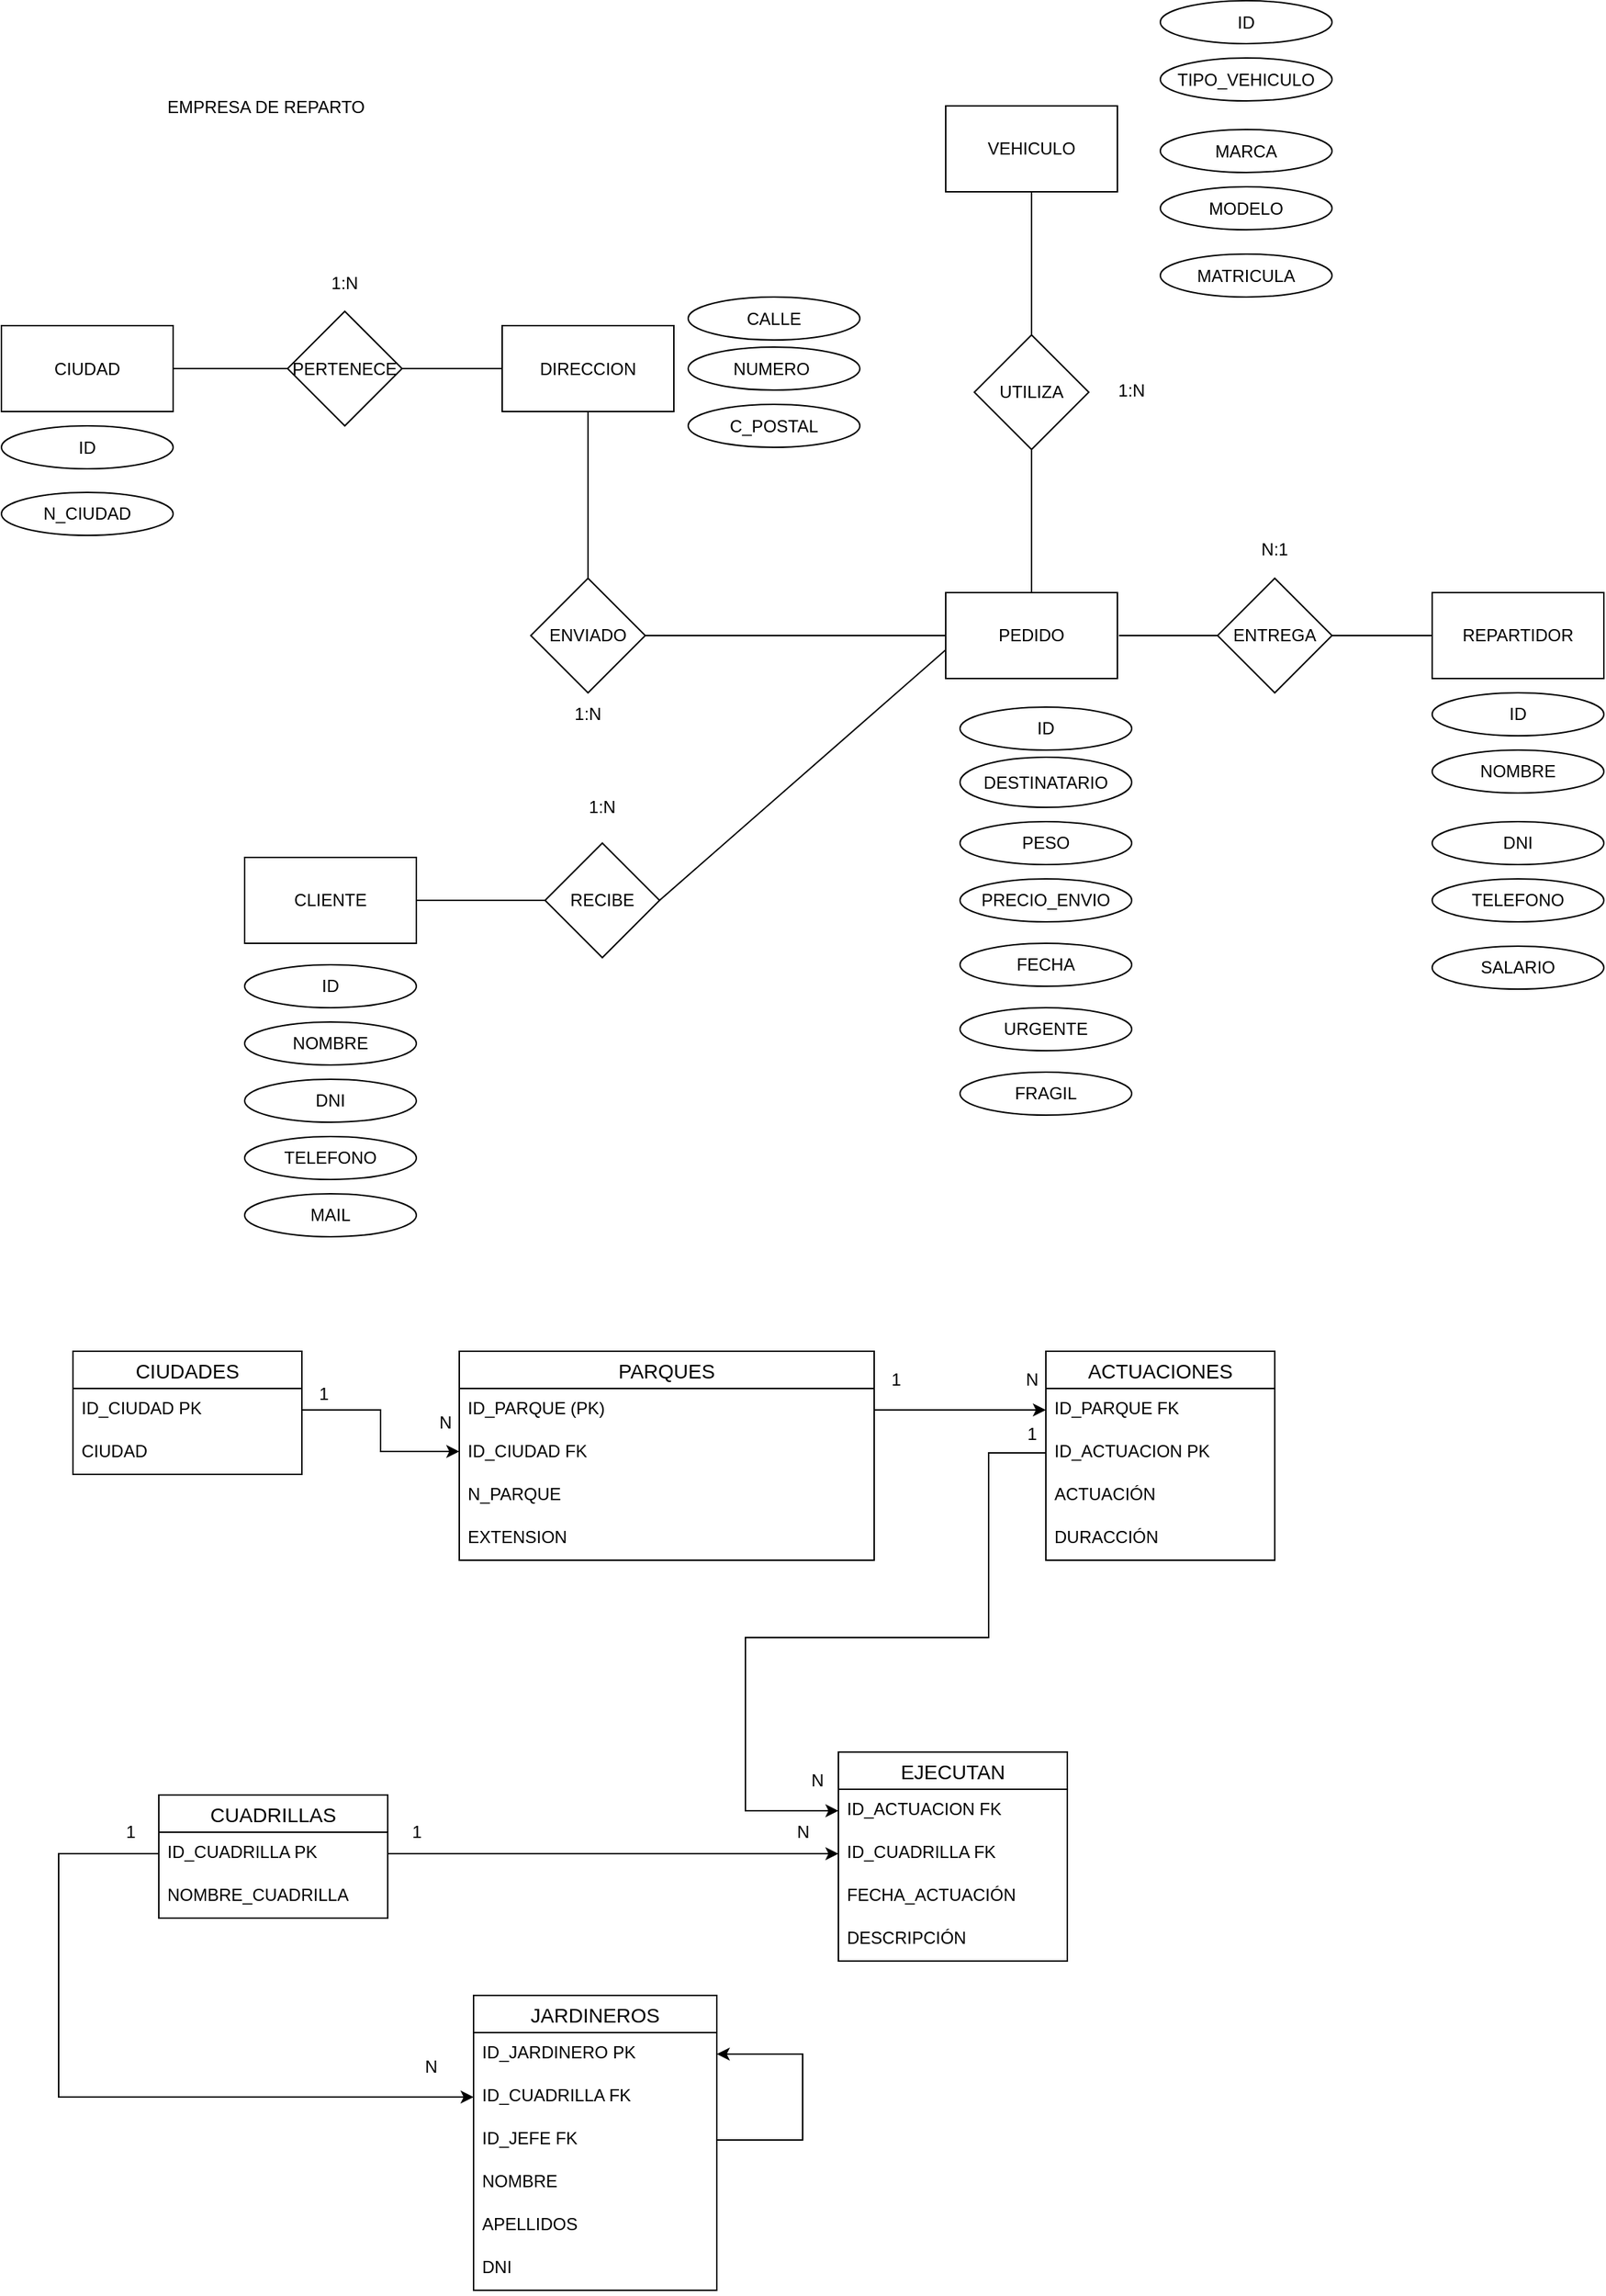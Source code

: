 <mxfile version="14.1.8" type="device"><diagram id="oQgclHZgj1BbhnC9wT2c" name="Página-1"><mxGraphModel dx="1326" dy="806" grid="1" gridSize="10" guides="1" tooltips="1" connect="1" arrows="1" fold="1" page="1" pageScale="1" pageWidth="1169" pageHeight="1654" math="0" shadow="0"><root><mxCell id="0"/><mxCell id="1" parent="0"/><mxCell id="EchYy-JtCHSCQyAU1knJ-1" value="REPARTIDOR" style="rounded=0;whiteSpace=wrap;html=1;" parent="1" vertex="1"><mxGeometry x="1010" y="520" width="120" height="60" as="geometry"/></mxCell><mxCell id="EchYy-JtCHSCQyAU1knJ-3" value="ENTREGA" style="rhombus;whiteSpace=wrap;html=1;" parent="1" vertex="1"><mxGeometry x="860" y="510" width="80" height="80" as="geometry"/></mxCell><mxCell id="EchYy-JtCHSCQyAU1knJ-4" value="RECIBE" style="rhombus;whiteSpace=wrap;html=1;" parent="1" vertex="1"><mxGeometry x="390" y="695" width="80" height="80" as="geometry"/></mxCell><mxCell id="EchYy-JtCHSCQyAU1knJ-5" value="ENVIADO" style="rhombus;whiteSpace=wrap;html=1;" parent="1" vertex="1"><mxGeometry x="380" y="510" width="80" height="80" as="geometry"/></mxCell><mxCell id="EchYy-JtCHSCQyAU1knJ-6" value="PEDIDO" style="rounded=0;whiteSpace=wrap;html=1;" parent="1" vertex="1"><mxGeometry x="670" y="520" width="120" height="60" as="geometry"/></mxCell><mxCell id="EchYy-JtCHSCQyAU1knJ-7" value="CLIENTE" style="rounded=0;whiteSpace=wrap;html=1;" parent="1" vertex="1"><mxGeometry x="180" y="705" width="120" height="60" as="geometry"/></mxCell><mxCell id="EchYy-JtCHSCQyAU1knJ-8" value="CIUDAD" style="rounded=0;whiteSpace=wrap;html=1;" parent="1" vertex="1"><mxGeometry x="10" y="333.5" width="120" height="60" as="geometry"/></mxCell><mxCell id="EchYy-JtCHSCQyAU1knJ-9" value="VEHICULO" style="rounded=0;whiteSpace=wrap;html=1;" parent="1" vertex="1"><mxGeometry x="670" y="180" width="120" height="60" as="geometry"/></mxCell><mxCell id="EchYy-JtCHSCQyAU1knJ-10" value="UTILIZA" style="rhombus;whiteSpace=wrap;html=1;" parent="1" vertex="1"><mxGeometry x="690" y="340" width="80" height="80" as="geometry"/></mxCell><mxCell id="EchYy-JtCHSCQyAU1knJ-14" value="" style="endArrow=none;html=1;exitX=1;exitY=0.5;exitDx=0;exitDy=0;entryX=0;entryY=0.5;entryDx=0;entryDy=0;" parent="1" source="EchYy-JtCHSCQyAU1knJ-7" target="EchYy-JtCHSCQyAU1knJ-4" edge="1"><mxGeometry width="50" height="50" relative="1" as="geometry"><mxPoint x="560" y="820" as="sourcePoint"/><mxPoint x="610" y="770" as="targetPoint"/></mxGeometry></mxCell><mxCell id="EchYy-JtCHSCQyAU1knJ-15" value="" style="endArrow=none;html=1;exitX=1;exitY=0.5;exitDx=0;exitDy=0;entryX=0;entryY=0.5;entryDx=0;entryDy=0;" parent="1" source="EchYy-JtCHSCQyAU1knJ-5" target="EchYy-JtCHSCQyAU1knJ-6" edge="1"><mxGeometry width="50" height="50" relative="1" as="geometry"><mxPoint x="560" y="820" as="sourcePoint"/><mxPoint x="610" y="770" as="targetPoint"/></mxGeometry></mxCell><mxCell id="EchYy-JtCHSCQyAU1knJ-16" value="" style="endArrow=none;html=1;entryX=0;entryY=0.5;entryDx=0;entryDy=0;" parent="1" target="EchYy-JtCHSCQyAU1knJ-3" edge="1"><mxGeometry width="50" height="50" relative="1" as="geometry"><mxPoint x="791" y="550" as="sourcePoint"/><mxPoint x="610" y="770" as="targetPoint"/></mxGeometry></mxCell><mxCell id="EchYy-JtCHSCQyAU1knJ-17" value="" style="endArrow=none;html=1;exitX=1;exitY=0.5;exitDx=0;exitDy=0;entryX=0;entryY=0.5;entryDx=0;entryDy=0;" parent="1" source="EchYy-JtCHSCQyAU1knJ-3" target="EchYy-JtCHSCQyAU1knJ-1" edge="1"><mxGeometry width="50" height="50" relative="1" as="geometry"><mxPoint x="560" y="820" as="sourcePoint"/><mxPoint x="610" y="770" as="targetPoint"/></mxGeometry></mxCell><mxCell id="EchYy-JtCHSCQyAU1knJ-21" value="ID" style="ellipse;whiteSpace=wrap;html=1;" parent="1" vertex="1"><mxGeometry x="10" y="403.5" width="120" height="30" as="geometry"/></mxCell><mxCell id="EchYy-JtCHSCQyAU1knJ-22" value="N_CIUDAD" style="ellipse;whiteSpace=wrap;html=1;" parent="1" vertex="1"><mxGeometry x="10" y="450" width="120" height="30" as="geometry"/></mxCell><mxCell id="EchYy-JtCHSCQyAU1knJ-26" value="ID" style="ellipse;whiteSpace=wrap;html=1;" parent="1" vertex="1"><mxGeometry x="180" y="780" width="120" height="30" as="geometry"/></mxCell><mxCell id="EchYy-JtCHSCQyAU1knJ-27" value="NOMBRE" style="ellipse;whiteSpace=wrap;html=1;" parent="1" vertex="1"><mxGeometry x="180" y="820" width="120" height="30" as="geometry"/></mxCell><mxCell id="EchYy-JtCHSCQyAU1knJ-28" value="CALLE" style="ellipse;whiteSpace=wrap;html=1;" parent="1" vertex="1"><mxGeometry x="490" y="313.5" width="120" height="30" as="geometry"/></mxCell><mxCell id="EchYy-JtCHSCQyAU1knJ-29" value="DESTINATARIO" style="ellipse;whiteSpace=wrap;html=1;" parent="1" vertex="1"><mxGeometry x="680" y="635" width="120" height="35" as="geometry"/></mxCell><mxCell id="EchYy-JtCHSCQyAU1knJ-30" value="DNI" style="ellipse;whiteSpace=wrap;html=1;" parent="1" vertex="1"><mxGeometry x="180" y="860" width="120" height="30" as="geometry"/></mxCell><mxCell id="EchYy-JtCHSCQyAU1knJ-31" value="TELEFONO" style="ellipse;whiteSpace=wrap;html=1;" parent="1" vertex="1"><mxGeometry x="180" y="900" width="120" height="30" as="geometry"/></mxCell><mxCell id="EchYy-JtCHSCQyAU1knJ-32" value="MAIL" style="ellipse;whiteSpace=wrap;html=1;" parent="1" vertex="1"><mxGeometry x="180" y="940" width="120" height="30" as="geometry"/></mxCell><mxCell id="EchYy-JtCHSCQyAU1knJ-33" value="" style="endArrow=none;html=1;entryX=0.5;entryY=1;entryDx=0;entryDy=0;exitX=0.5;exitY=0;exitDx=0;exitDy=0;" parent="1" source="EchYy-JtCHSCQyAU1knJ-6" target="EchYy-JtCHSCQyAU1knJ-10" edge="1"><mxGeometry width="50" height="50" relative="1" as="geometry"><mxPoint x="560" y="740" as="sourcePoint"/><mxPoint x="610" y="690" as="targetPoint"/></mxGeometry></mxCell><mxCell id="EchYy-JtCHSCQyAU1knJ-34" value="" style="endArrow=none;html=1;entryX=0.5;entryY=1;entryDx=0;entryDy=0;exitX=0.5;exitY=0;exitDx=0;exitDy=0;" parent="1" source="EchYy-JtCHSCQyAU1knJ-10" target="EchYy-JtCHSCQyAU1knJ-9" edge="1"><mxGeometry width="50" height="50" relative="1" as="geometry"><mxPoint x="560" y="740" as="sourcePoint"/><mxPoint x="610" y="690" as="targetPoint"/></mxGeometry></mxCell><mxCell id="EchYy-JtCHSCQyAU1knJ-35" value="ID" style="ellipse;whiteSpace=wrap;html=1;" parent="1" vertex="1"><mxGeometry x="680" y="600" width="120" height="30" as="geometry"/></mxCell><mxCell id="EchYy-JtCHSCQyAU1knJ-36" value="PESO" style="ellipse;whiteSpace=wrap;html=1;" parent="1" vertex="1"><mxGeometry x="680" y="680" width="120" height="30" as="geometry"/></mxCell><mxCell id="EchYy-JtCHSCQyAU1knJ-38" value="FRAGIL" style="ellipse;whiteSpace=wrap;html=1;" parent="1" vertex="1"><mxGeometry x="680" y="855" width="120" height="30" as="geometry"/></mxCell><mxCell id="EchYy-JtCHSCQyAU1knJ-39" value="PRECIO_ENVIO" style="ellipse;whiteSpace=wrap;html=1;" parent="1" vertex="1"><mxGeometry x="680" y="720" width="120" height="30" as="geometry"/></mxCell><mxCell id="EchYy-JtCHSCQyAU1knJ-40" value="FECHA" style="ellipse;whiteSpace=wrap;html=1;" parent="1" vertex="1"><mxGeometry x="680" y="765" width="120" height="30" as="geometry"/></mxCell><mxCell id="EchYy-JtCHSCQyAU1knJ-41" value="URGENTE" style="ellipse;whiteSpace=wrap;html=1;" parent="1" vertex="1"><mxGeometry x="680" y="810" width="120" height="30" as="geometry"/></mxCell><mxCell id="EchYy-JtCHSCQyAU1knJ-49" value="DIRECCION" style="rounded=0;whiteSpace=wrap;html=1;" parent="1" vertex="1"><mxGeometry x="360" y="333.5" width="120" height="60" as="geometry"/></mxCell><mxCell id="EchYy-JtCHSCQyAU1knJ-50" value="" style="endArrow=none;html=1;exitX=0.5;exitY=0;exitDx=0;exitDy=0;entryX=0.5;entryY=1;entryDx=0;entryDy=0;" parent="1" source="EchYy-JtCHSCQyAU1knJ-5" target="EchYy-JtCHSCQyAU1knJ-49" edge="1"><mxGeometry width="50" height="50" relative="1" as="geometry"><mxPoint x="560" y="730" as="sourcePoint"/><mxPoint x="610" y="680" as="targetPoint"/></mxGeometry></mxCell><mxCell id="EchYy-JtCHSCQyAU1knJ-51" value="NUMERO&amp;nbsp;" style="ellipse;whiteSpace=wrap;html=1;" parent="1" vertex="1"><mxGeometry x="490" y="348.5" width="120" height="30" as="geometry"/></mxCell><mxCell id="EchYy-JtCHSCQyAU1knJ-52" value="" style="endArrow=none;html=1;exitX=1;exitY=0.5;exitDx=0;exitDy=0;" parent="1" source="EchYy-JtCHSCQyAU1knJ-4" edge="1"><mxGeometry width="50" height="50" relative="1" as="geometry"><mxPoint x="560" y="730" as="sourcePoint"/><mxPoint x="670" y="560" as="targetPoint"/></mxGeometry></mxCell><mxCell id="EchYy-JtCHSCQyAU1knJ-53" value="ID" style="ellipse;whiteSpace=wrap;html=1;" parent="1" vertex="1"><mxGeometry x="1010" y="590" width="120" height="30" as="geometry"/></mxCell><mxCell id="EchYy-JtCHSCQyAU1knJ-54" value="NOMBRE" style="ellipse;whiteSpace=wrap;html=1;" parent="1" vertex="1"><mxGeometry x="1010" y="630" width="120" height="30" as="geometry"/></mxCell><mxCell id="EchYy-JtCHSCQyAU1knJ-55" value="DNI" style="ellipse;whiteSpace=wrap;html=1;" parent="1" vertex="1"><mxGeometry x="1010" y="680" width="120" height="30" as="geometry"/></mxCell><mxCell id="EchYy-JtCHSCQyAU1knJ-56" value="TELEFONO" style="ellipse;whiteSpace=wrap;html=1;" parent="1" vertex="1"><mxGeometry x="1010" y="720" width="120" height="30" as="geometry"/></mxCell><mxCell id="EchYy-JtCHSCQyAU1knJ-57" value="SALARIO" style="ellipse;whiteSpace=wrap;html=1;" parent="1" vertex="1"><mxGeometry x="1010" y="767" width="120" height="30" as="geometry"/></mxCell><mxCell id="EchYy-JtCHSCQyAU1knJ-69" value="ID" style="ellipse;whiteSpace=wrap;html=1;" parent="1" vertex="1"><mxGeometry x="820" y="106.5" width="120" height="30" as="geometry"/></mxCell><mxCell id="EchYy-JtCHSCQyAU1knJ-70" value="TIPO_VEHICULO" style="ellipse;whiteSpace=wrap;html=1;" parent="1" vertex="1"><mxGeometry x="820" y="146.5" width="120" height="30" as="geometry"/></mxCell><mxCell id="EchYy-JtCHSCQyAU1knJ-71" value="MARCA" style="ellipse;whiteSpace=wrap;html=1;" parent="1" vertex="1"><mxGeometry x="820" y="196.5" width="120" height="30" as="geometry"/></mxCell><mxCell id="EchYy-JtCHSCQyAU1knJ-72" value="MODELO" style="ellipse;whiteSpace=wrap;html=1;" parent="1" vertex="1"><mxGeometry x="820" y="236.5" width="120" height="30" as="geometry"/></mxCell><mxCell id="EchYy-JtCHSCQyAU1knJ-73" value="MATRICULA" style="ellipse;whiteSpace=wrap;html=1;" parent="1" vertex="1"><mxGeometry x="820" y="283.5" width="120" height="30" as="geometry"/></mxCell><mxCell id="EchYy-JtCHSCQyAU1knJ-74" value="PERTENECE" style="rhombus;whiteSpace=wrap;html=1;" parent="1" vertex="1"><mxGeometry x="210" y="323.5" width="80" height="80" as="geometry"/></mxCell><mxCell id="EchYy-JtCHSCQyAU1knJ-75" value="" style="endArrow=none;html=1;exitX=1;exitY=0.5;exitDx=0;exitDy=0;entryX=0;entryY=0.5;entryDx=0;entryDy=0;" parent="1" source="EchYy-JtCHSCQyAU1knJ-8" target="EchYy-JtCHSCQyAU1knJ-74" edge="1"><mxGeometry width="50" height="50" relative="1" as="geometry"><mxPoint x="570" y="580" as="sourcePoint"/><mxPoint x="620" y="530" as="targetPoint"/></mxGeometry></mxCell><mxCell id="EchYy-JtCHSCQyAU1knJ-76" value="" style="endArrow=none;html=1;exitX=1;exitY=0.5;exitDx=0;exitDy=0;entryX=0;entryY=0.5;entryDx=0;entryDy=0;" parent="1" source="EchYy-JtCHSCQyAU1knJ-74" target="EchYy-JtCHSCQyAU1knJ-49" edge="1"><mxGeometry width="50" height="50" relative="1" as="geometry"><mxPoint x="570" y="580" as="sourcePoint"/><mxPoint x="620" y="530" as="targetPoint"/></mxGeometry></mxCell><mxCell id="EchYy-JtCHSCQyAU1knJ-77" value="1:N" style="text;html=1;strokeColor=none;fillColor=none;align=center;verticalAlign=middle;whiteSpace=wrap;rounded=0;" parent="1" vertex="1"><mxGeometry x="230" y="293.5" width="40" height="20" as="geometry"/></mxCell><mxCell id="EchYy-JtCHSCQyAU1knJ-79" value="1:N" style="text;html=1;strokeColor=none;fillColor=none;align=center;verticalAlign=middle;whiteSpace=wrap;rounded=0;" parent="1" vertex="1"><mxGeometry x="400" y="595" width="40" height="20" as="geometry"/></mxCell><mxCell id="EchYy-JtCHSCQyAU1knJ-80" value="1:N" style="text;html=1;strokeColor=none;fillColor=none;align=center;verticalAlign=middle;whiteSpace=wrap;rounded=0;" parent="1" vertex="1"><mxGeometry x="410" y="660" width="40" height="20" as="geometry"/></mxCell><mxCell id="EchYy-JtCHSCQyAU1knJ-81" value="1:N" style="text;html=1;strokeColor=none;fillColor=none;align=center;verticalAlign=middle;whiteSpace=wrap;rounded=0;" parent="1" vertex="1"><mxGeometry x="780" y="368.5" width="40" height="20" as="geometry"/></mxCell><mxCell id="EchYy-JtCHSCQyAU1knJ-85" value="N:1" style="text;html=1;strokeColor=none;fillColor=none;align=center;verticalAlign=middle;whiteSpace=wrap;rounded=0;" parent="1" vertex="1"><mxGeometry x="880" y="480" width="40" height="20" as="geometry"/></mxCell><mxCell id="EchYy-JtCHSCQyAU1knJ-87" value="EMPRESA DE REPARTO" style="text;html=1;strokeColor=none;fillColor=none;align=center;verticalAlign=middle;whiteSpace=wrap;rounded=0;" parent="1" vertex="1"><mxGeometry x="60" y="146.5" width="270" height="68.5" as="geometry"/></mxCell><mxCell id="EchYy-JtCHSCQyAU1knJ-88" value="C_POSTAL&lt;span style=&quot;color: rgba(0 , 0 , 0 , 0) ; font-family: monospace ; font-size: 0px&quot;&gt;%3CmxGraphModel%3E%3Croot%3E%3CmxCell%20id%3D%220%22%2F%3E%3CmxCell%20id%3D%221%22%20parent%3D%220%22%2F%3E%3CmxCell%20id%3D%222%22%20value%3D%22DIRECCION%22%20style%3D%22ellipse%3BwhiteSpace%3Dwrap%3Bhtml%3D1%3B%22%20vertex%3D%221%22%20parent%3D%221%22%3E%3CmxGeometry%20x%3D%22340%22%20y%3D%22295%22%20width%3D%22120%22%20height%3D%2230%22%20as%3D%22geometry%22%2F%3E%3C%2FmxCell%3E%3C%2Froot%3E%3C%2FmxGraphModel%3E&lt;/span&gt;" style="ellipse;whiteSpace=wrap;html=1;" parent="1" vertex="1"><mxGeometry x="490" y="388.5" width="120" height="30" as="geometry"/></mxCell><mxCell id="ALuiFTvtT79xuf0Fo_Gt-1" value="PARQUES" style="swimlane;fontStyle=0;childLayout=stackLayout;horizontal=1;startSize=26;horizontalStack=0;resizeParent=1;resizeParentMax=0;resizeLast=0;collapsible=1;marginBottom=0;align=center;fontSize=14;" vertex="1" parent="1"><mxGeometry x="330" y="1050" width="290" height="146" as="geometry"/></mxCell><mxCell id="ALuiFTvtT79xuf0Fo_Gt-2" value="ID_PARQUE (PK)" style="text;strokeColor=none;fillColor=none;spacingLeft=4;spacingRight=4;overflow=hidden;rotatable=0;points=[[0,0.5],[1,0.5]];portConstraint=eastwest;fontSize=12;" vertex="1" parent="ALuiFTvtT79xuf0Fo_Gt-1"><mxGeometry y="26" width="290" height="30" as="geometry"/></mxCell><mxCell id="ALuiFTvtT79xuf0Fo_Gt-3" value="ID_CIUDAD FK" style="text;strokeColor=none;fillColor=none;spacingLeft=4;spacingRight=4;overflow=hidden;rotatable=0;points=[[0,0.5],[1,0.5]];portConstraint=eastwest;fontSize=12;" vertex="1" parent="ALuiFTvtT79xuf0Fo_Gt-1"><mxGeometry y="56" width="290" height="30" as="geometry"/></mxCell><mxCell id="ALuiFTvtT79xuf0Fo_Gt-4" value="N_PARQUE" style="text;strokeColor=none;fillColor=none;spacingLeft=4;spacingRight=4;overflow=hidden;rotatable=0;points=[[0,0.5],[1,0.5]];portConstraint=eastwest;fontSize=12;" vertex="1" parent="ALuiFTvtT79xuf0Fo_Gt-1"><mxGeometry y="86" width="290" height="30" as="geometry"/></mxCell><mxCell id="ALuiFTvtT79xuf0Fo_Gt-5" value="EXTENSION" style="text;strokeColor=none;fillColor=none;spacingLeft=4;spacingRight=4;overflow=hidden;rotatable=0;points=[[0,0.5],[1,0.5]];portConstraint=eastwest;fontSize=12;" vertex="1" parent="ALuiFTvtT79xuf0Fo_Gt-1"><mxGeometry y="116" width="290" height="30" as="geometry"/></mxCell><mxCell id="ALuiFTvtT79xuf0Fo_Gt-6" value="CIUDADES" style="swimlane;fontStyle=0;childLayout=stackLayout;horizontal=1;startSize=26;horizontalStack=0;resizeParent=1;resizeParentMax=0;resizeLast=0;collapsible=1;marginBottom=0;align=center;fontSize=14;" vertex="1" parent="1"><mxGeometry x="60" y="1050" width="160" height="86" as="geometry"><mxRectangle x="210" y="180" width="50" height="26" as="alternateBounds"/></mxGeometry></mxCell><mxCell id="ALuiFTvtT79xuf0Fo_Gt-7" value="ID_CIUDAD PK" style="text;strokeColor=none;fillColor=none;spacingLeft=4;spacingRight=4;overflow=hidden;rotatable=0;points=[[0,0.5],[1,0.5]];portConstraint=eastwest;fontSize=12;" vertex="1" parent="ALuiFTvtT79xuf0Fo_Gt-6"><mxGeometry y="26" width="160" height="30" as="geometry"/></mxCell><mxCell id="ALuiFTvtT79xuf0Fo_Gt-8" value="CIUDAD" style="text;strokeColor=none;fillColor=none;spacingLeft=4;spacingRight=4;overflow=hidden;rotatable=0;points=[[0,0.5],[1,0.5]];portConstraint=eastwest;fontSize=12;" vertex="1" parent="ALuiFTvtT79xuf0Fo_Gt-6"><mxGeometry y="56" width="160" height="30" as="geometry"/></mxCell><mxCell id="ALuiFTvtT79xuf0Fo_Gt-10" value="ACTUACIONES" style="swimlane;fontStyle=0;childLayout=stackLayout;horizontal=1;startSize=26;horizontalStack=0;resizeParent=1;resizeParentMax=0;resizeLast=0;collapsible=1;marginBottom=0;align=center;fontSize=14;" vertex="1" parent="1"><mxGeometry x="740" y="1050" width="160" height="146" as="geometry"/></mxCell><mxCell id="ALuiFTvtT79xuf0Fo_Gt-11" value="ID_PARQUE FK" style="text;strokeColor=none;fillColor=none;spacingLeft=4;spacingRight=4;overflow=hidden;rotatable=0;points=[[0,0.5],[1,0.5]];portConstraint=eastwest;fontSize=12;" vertex="1" parent="ALuiFTvtT79xuf0Fo_Gt-10"><mxGeometry y="26" width="160" height="30" as="geometry"/></mxCell><mxCell id="ALuiFTvtT79xuf0Fo_Gt-12" value="ID_ACTUACION PK" style="text;strokeColor=none;fillColor=none;spacingLeft=4;spacingRight=4;overflow=hidden;rotatable=0;points=[[0,0.5],[1,0.5]];portConstraint=eastwest;fontSize=12;" vertex="1" parent="ALuiFTvtT79xuf0Fo_Gt-10"><mxGeometry y="56" width="160" height="30" as="geometry"/></mxCell><mxCell id="ALuiFTvtT79xuf0Fo_Gt-13" value="ACTUACIÓN" style="text;strokeColor=none;fillColor=none;spacingLeft=4;spacingRight=4;overflow=hidden;rotatable=0;points=[[0,0.5],[1,0.5]];portConstraint=eastwest;fontSize=12;" vertex="1" parent="ALuiFTvtT79xuf0Fo_Gt-10"><mxGeometry y="86" width="160" height="30" as="geometry"/></mxCell><mxCell id="ALuiFTvtT79xuf0Fo_Gt-14" value="DURACCIÓN" style="text;strokeColor=none;fillColor=none;spacingLeft=4;spacingRight=4;overflow=hidden;rotatable=0;points=[[0,0.5],[1,0.5]];portConstraint=eastwest;fontSize=12;" vertex="1" parent="ALuiFTvtT79xuf0Fo_Gt-10"><mxGeometry y="116" width="160" height="30" as="geometry"/></mxCell><mxCell id="ALuiFTvtT79xuf0Fo_Gt-15" value="EJECUTAN" style="swimlane;fontStyle=0;childLayout=stackLayout;horizontal=1;startSize=26;horizontalStack=0;resizeParent=1;resizeParentMax=0;resizeLast=0;collapsible=1;marginBottom=0;align=center;fontSize=14;" vertex="1" parent="1"><mxGeometry x="595" y="1330" width="160" height="146" as="geometry"/></mxCell><mxCell id="ALuiFTvtT79xuf0Fo_Gt-16" value="ID_ACTUACION FK" style="text;strokeColor=none;fillColor=none;spacingLeft=4;spacingRight=4;overflow=hidden;rotatable=0;points=[[0,0.5],[1,0.5]];portConstraint=eastwest;fontSize=12;" vertex="1" parent="ALuiFTvtT79xuf0Fo_Gt-15"><mxGeometry y="26" width="160" height="30" as="geometry"/></mxCell><mxCell id="ALuiFTvtT79xuf0Fo_Gt-17" value="ID_CUADRILLA FK" style="text;strokeColor=none;fillColor=none;spacingLeft=4;spacingRight=4;overflow=hidden;rotatable=0;points=[[0,0.5],[1,0.5]];portConstraint=eastwest;fontSize=12;" vertex="1" parent="ALuiFTvtT79xuf0Fo_Gt-15"><mxGeometry y="56" width="160" height="30" as="geometry"/></mxCell><mxCell id="ALuiFTvtT79xuf0Fo_Gt-18" value="FECHA_ACTUACIÓN" style="text;strokeColor=none;fillColor=none;spacingLeft=4;spacingRight=4;overflow=hidden;rotatable=0;points=[[0,0.5],[1,0.5]];portConstraint=eastwest;fontSize=12;" vertex="1" parent="ALuiFTvtT79xuf0Fo_Gt-15"><mxGeometry y="86" width="160" height="30" as="geometry"/></mxCell><mxCell id="ALuiFTvtT79xuf0Fo_Gt-19" value="DESCRIPCIÓN" style="text;strokeColor=none;fillColor=none;spacingLeft=4;spacingRight=4;overflow=hidden;rotatable=0;points=[[0,0.5],[1,0.5]];portConstraint=eastwest;fontSize=12;" vertex="1" parent="ALuiFTvtT79xuf0Fo_Gt-15"><mxGeometry y="116" width="160" height="30" as="geometry"/></mxCell><mxCell id="ALuiFTvtT79xuf0Fo_Gt-20" style="edgeStyle=orthogonalEdgeStyle;rounded=0;orthogonalLoop=1;jettySize=auto;html=1;exitX=1;exitY=0.5;exitDx=0;exitDy=0;entryX=0;entryY=-0.533;entryDx=0;entryDy=0;entryPerimeter=0;" edge="1" source="ALuiFTvtT79xuf0Fo_Gt-7" target="ALuiFTvtT79xuf0Fo_Gt-4" parent="1"><mxGeometry relative="1" as="geometry"><mxPoint x="300" y="1161" as="targetPoint"/></mxGeometry></mxCell><mxCell id="ALuiFTvtT79xuf0Fo_Gt-21" value="1" style="text;html=1;align=center;verticalAlign=middle;resizable=0;points=[];autosize=1;" vertex="1" parent="1"><mxGeometry x="225" y="1070" width="20" height="20" as="geometry"/></mxCell><mxCell id="ALuiFTvtT79xuf0Fo_Gt-22" value="N" style="text;html=1;align=center;verticalAlign=middle;resizable=0;points=[];autosize=1;" vertex="1" parent="1"><mxGeometry x="310" y="1090" width="20" height="20" as="geometry"/></mxCell><mxCell id="ALuiFTvtT79xuf0Fo_Gt-23" value="1" style="text;html=1;align=center;verticalAlign=middle;resizable=0;points=[];autosize=1;" vertex="1" parent="1"><mxGeometry x="625" y="1060" width="20" height="20" as="geometry"/></mxCell><mxCell id="ALuiFTvtT79xuf0Fo_Gt-24" value="N" style="text;html=1;align=center;verticalAlign=middle;resizable=0;points=[];autosize=1;" vertex="1" parent="1"><mxGeometry x="720" y="1060" width="20" height="20" as="geometry"/></mxCell><mxCell id="ALuiFTvtT79xuf0Fo_Gt-25" value="" style="edgeStyle=orthogonalEdgeStyle;rounded=0;orthogonalLoop=1;jettySize=auto;html=1;" edge="1" source="ALuiFTvtT79xuf0Fo_Gt-2" target="ALuiFTvtT79xuf0Fo_Gt-11" parent="1"><mxGeometry relative="1" as="geometry"/></mxCell><mxCell id="ALuiFTvtT79xuf0Fo_Gt-26" value="" style="edgeStyle=orthogonalEdgeStyle;rounded=0;orthogonalLoop=1;jettySize=auto;html=1;" edge="1" source="ALuiFTvtT79xuf0Fo_Gt-12" target="ALuiFTvtT79xuf0Fo_Gt-16" parent="1"><mxGeometry relative="1" as="geometry"><Array as="points"><mxPoint x="700" y="1121"/><mxPoint x="700" y="1250"/><mxPoint x="530" y="1250"/><mxPoint x="530" y="1371"/></Array></mxGeometry></mxCell><mxCell id="ALuiFTvtT79xuf0Fo_Gt-27" value="CUADRILLAS" style="swimlane;fontStyle=0;childLayout=stackLayout;horizontal=1;startSize=26;horizontalStack=0;resizeParent=1;resizeParentMax=0;resizeLast=0;collapsible=1;marginBottom=0;align=center;fontSize=14;" vertex="1" parent="1"><mxGeometry x="120" y="1360" width="160" height="86" as="geometry"/></mxCell><mxCell id="ALuiFTvtT79xuf0Fo_Gt-28" value="ID_CUADRILLA PK" style="text;strokeColor=none;fillColor=none;spacingLeft=4;spacingRight=4;overflow=hidden;rotatable=0;points=[[0,0.5],[1,0.5]];portConstraint=eastwest;fontSize=12;" vertex="1" parent="ALuiFTvtT79xuf0Fo_Gt-27"><mxGeometry y="26" width="160" height="30" as="geometry"/></mxCell><mxCell id="ALuiFTvtT79xuf0Fo_Gt-29" value="NOMBRE_CUADRILLA" style="text;strokeColor=none;fillColor=none;spacingLeft=4;spacingRight=4;overflow=hidden;rotatable=0;points=[[0,0.5],[1,0.5]];portConstraint=eastwest;fontSize=12;" vertex="1" parent="ALuiFTvtT79xuf0Fo_Gt-27"><mxGeometry y="56" width="160" height="30" as="geometry"/></mxCell><mxCell id="ALuiFTvtT79xuf0Fo_Gt-30" style="edgeStyle=orthogonalEdgeStyle;rounded=0;orthogonalLoop=1;jettySize=auto;html=1;" edge="1" source="ALuiFTvtT79xuf0Fo_Gt-28" target="ALuiFTvtT79xuf0Fo_Gt-17" parent="1"><mxGeometry relative="1" as="geometry"/></mxCell><mxCell id="ALuiFTvtT79xuf0Fo_Gt-31" style="edgeStyle=orthogonalEdgeStyle;rounded=0;orthogonalLoop=1;jettySize=auto;html=1;entryX=0;entryY=0.5;entryDx=0;entryDy=0;" edge="1" source="ALuiFTvtT79xuf0Fo_Gt-28" target="ALuiFTvtT79xuf0Fo_Gt-34" parent="1"><mxGeometry relative="1" as="geometry"><mxPoint x="50" y="1590" as="targetPoint"/><Array as="points"><mxPoint x="50" y="1401"/><mxPoint x="50" y="1571"/></Array></mxGeometry></mxCell><mxCell id="ALuiFTvtT79xuf0Fo_Gt-32" value="JARDINEROS" style="swimlane;fontStyle=0;childLayout=stackLayout;horizontal=1;startSize=26;horizontalStack=0;resizeParent=1;resizeParentMax=0;resizeLast=0;collapsible=1;marginBottom=0;align=center;fontSize=14;" vertex="1" parent="1"><mxGeometry x="340" y="1500" width="170" height="206" as="geometry"/></mxCell><mxCell id="ALuiFTvtT79xuf0Fo_Gt-33" value="ID_JARDINERO PK" style="text;strokeColor=none;fillColor=none;spacingLeft=4;spacingRight=4;overflow=hidden;rotatable=0;points=[[0,0.5],[1,0.5]];portConstraint=eastwest;fontSize=12;" vertex="1" parent="ALuiFTvtT79xuf0Fo_Gt-32"><mxGeometry y="26" width="170" height="30" as="geometry"/></mxCell><mxCell id="ALuiFTvtT79xuf0Fo_Gt-34" value="ID_CUADRILLA FK" style="text;strokeColor=none;fillColor=none;spacingLeft=4;spacingRight=4;overflow=hidden;rotatable=0;points=[[0,0.5],[1,0.5]];portConstraint=eastwest;fontSize=12;" vertex="1" parent="ALuiFTvtT79xuf0Fo_Gt-32"><mxGeometry y="56" width="170" height="30" as="geometry"/></mxCell><mxCell id="ALuiFTvtT79xuf0Fo_Gt-35" value="ID_JEFE FK" style="text;strokeColor=none;fillColor=none;spacingLeft=4;spacingRight=4;overflow=hidden;rotatable=0;points=[[0,0.5],[1,0.5]];portConstraint=eastwest;fontSize=12;" vertex="1" parent="ALuiFTvtT79xuf0Fo_Gt-32"><mxGeometry y="86" width="170" height="30" as="geometry"/></mxCell><mxCell id="ALuiFTvtT79xuf0Fo_Gt-36" value="NOMBRE" style="text;strokeColor=none;fillColor=none;spacingLeft=4;spacingRight=4;overflow=hidden;rotatable=0;points=[[0,0.5],[1,0.5]];portConstraint=eastwest;fontSize=12;" vertex="1" parent="ALuiFTvtT79xuf0Fo_Gt-32"><mxGeometry y="116" width="170" height="30" as="geometry"/></mxCell><mxCell id="ALuiFTvtT79xuf0Fo_Gt-37" value="APELLIDOS" style="text;strokeColor=none;fillColor=none;spacingLeft=4;spacingRight=4;overflow=hidden;rotatable=0;points=[[0,0.5],[1,0.5]];portConstraint=eastwest;fontSize=12;" vertex="1" parent="ALuiFTvtT79xuf0Fo_Gt-32"><mxGeometry y="146" width="170" height="30" as="geometry"/></mxCell><mxCell id="ALuiFTvtT79xuf0Fo_Gt-38" value="DNI" style="text;strokeColor=none;fillColor=none;spacingLeft=4;spacingRight=4;overflow=hidden;rotatable=0;points=[[0,0.5],[1,0.5]];portConstraint=eastwest;fontSize=12;" vertex="1" parent="ALuiFTvtT79xuf0Fo_Gt-32"><mxGeometry y="176" width="170" height="30" as="geometry"/></mxCell><mxCell id="ALuiFTvtT79xuf0Fo_Gt-39" style="edgeStyle=orthogonalEdgeStyle;rounded=0;orthogonalLoop=1;jettySize=auto;html=1;entryX=1;entryY=0.5;entryDx=0;entryDy=0;" edge="1" parent="ALuiFTvtT79xuf0Fo_Gt-32" source="ALuiFTvtT79xuf0Fo_Gt-35" target="ALuiFTvtT79xuf0Fo_Gt-33"><mxGeometry relative="1" as="geometry"><mxPoint x="270" y="30" as="targetPoint"/><Array as="points"><mxPoint x="230" y="101"/><mxPoint x="230" y="41"/></Array></mxGeometry></mxCell><mxCell id="ALuiFTvtT79xuf0Fo_Gt-40" value="1" style="text;html=1;align=center;verticalAlign=middle;resizable=0;points=[];autosize=1;" vertex="1" parent="1"><mxGeometry x="720" y="1098" width="20" height="20" as="geometry"/></mxCell><mxCell id="ALuiFTvtT79xuf0Fo_Gt-41" value="1" style="text;html=1;align=center;verticalAlign=middle;resizable=0;points=[];autosize=1;" vertex="1" parent="1"><mxGeometry x="290" y="1376" width="20" height="20" as="geometry"/></mxCell><mxCell id="ALuiFTvtT79xuf0Fo_Gt-42" value="1" style="text;html=1;align=center;verticalAlign=middle;resizable=0;points=[];autosize=1;" vertex="1" parent="1"><mxGeometry x="90" y="1376" width="20" height="20" as="geometry"/></mxCell><mxCell id="ALuiFTvtT79xuf0Fo_Gt-43" value="N" style="text;html=1;align=center;verticalAlign=middle;resizable=0;points=[];autosize=1;" vertex="1" parent="1"><mxGeometry x="560" y="1376" width="20" height="20" as="geometry"/></mxCell><mxCell id="ALuiFTvtT79xuf0Fo_Gt-44" value="N" style="text;html=1;align=center;verticalAlign=middle;resizable=0;points=[];autosize=1;" vertex="1" parent="1"><mxGeometry x="570" y="1340" width="20" height="20" as="geometry"/></mxCell><mxCell id="ALuiFTvtT79xuf0Fo_Gt-45" value="N" style="text;html=1;align=center;verticalAlign=middle;resizable=0;points=[];autosize=1;" vertex="1" parent="1"><mxGeometry x="300" y="1540" width="20" height="20" as="geometry"/></mxCell></root></mxGraphModel></diagram></mxfile>